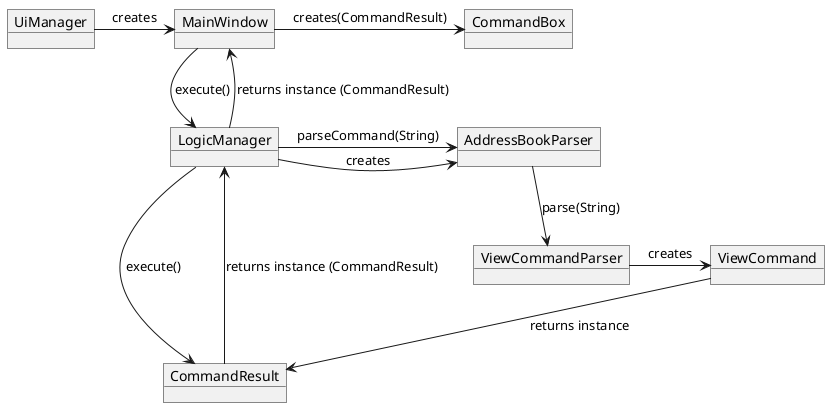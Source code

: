 @startuml
object UiManager
object MainWindow
object LogicManager
object AddressBookParser
object ViewCommandParser
object ViewCommand
object CommandResult
object CommandBox

UiManager -> MainWindow : creates
MainWindow --> LogicManager : execute()
LogicManager -> AddressBookParser : creates
LogicManager -> AddressBookParser : parseCommand(String)
AddressBookParser --> ViewCommandParser : parse(String)
ViewCommandParser -> ViewCommand : creates
ViewCommand --> CommandResult : returns instance
LogicManager --> CommandResult : execute()
CommandResult --> LogicManager : returns instance (CommandResult)
LogicManager --> MainWindow : returns instance (CommandResult)
MainWindow -> CommandBox : creates(CommandResult)



@enduml